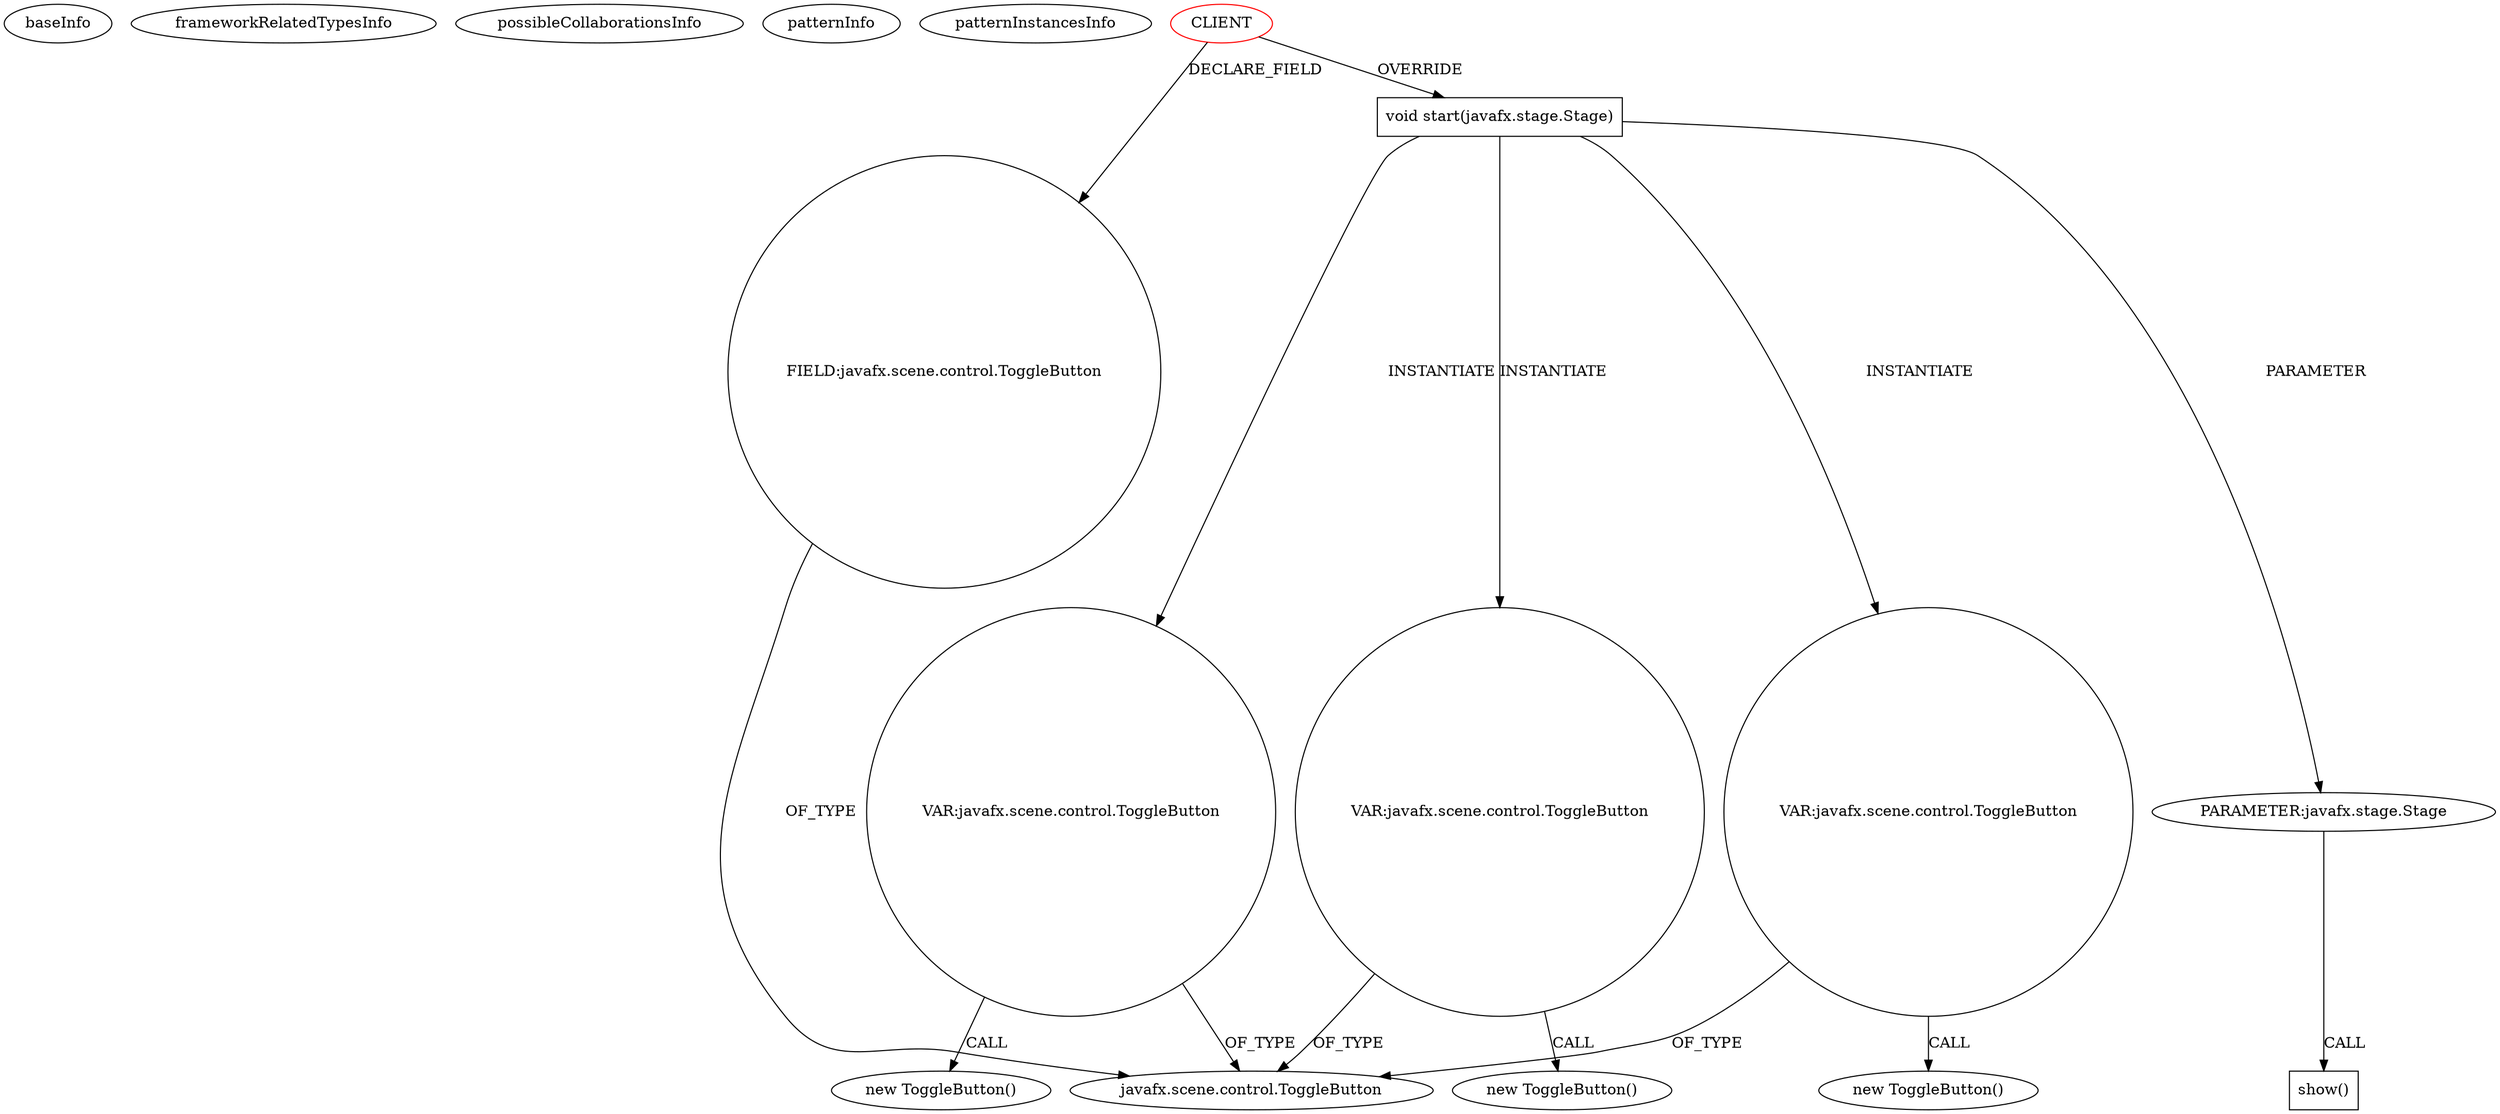 digraph {
baseInfo[graphId=1741,category="pattern",isAnonymous=false,possibleRelation=false]
frameworkRelatedTypesInfo[]
possibleCollaborationsInfo[]
patternInfo[frequency=2.0,patternRootClient=0]
patternInstancesInfo[0="pdehn-TankBot~/pdehn-TankBot/TankBot-master/src/tankbot/api/TankBotApplication.java~TankBotApplication~3827",1="philippone-EMGClassifier~/philippone-EMGClassifier/EMGClassifier-master/src/gui/EMGClassifierGUI.java~EMGClassifierGUI~3875"]
3[label="javafx.scene.control.ToggleButton",vertexType="FRAMEWORK_CLASS_TYPE",isFrameworkType=false]
207[label="VAR:javafx.scene.control.ToggleButton",vertexType="VARIABLE_EXPRESION",isFrameworkType=false,shape=circle]
206[label="new ToggleButton()",vertexType="CONSTRUCTOR_CALL",isFrameworkType=false]
300[label="VAR:javafx.scene.control.ToggleButton",vertexType="VARIABLE_EXPRESION",isFrameworkType=false,shape=circle]
299[label="new ToggleButton()",vertexType="CONSTRUCTOR_CALL",isFrameworkType=false]
306[label="VAR:javafx.scene.control.ToggleButton",vertexType="VARIABLE_EXPRESION",isFrameworkType=false,shape=circle]
305[label="new ToggleButton()",vertexType="CONSTRUCTOR_CALL",isFrameworkType=false]
22[label="void start(javafx.stage.Stage)",vertexType="OVERRIDING_METHOD_DECLARATION",isFrameworkType=false,shape=box]
0[label="CLIENT",vertexType="ROOT_CLIENT_CLASS_DECLARATION",isFrameworkType=false,color=red]
23[label="PARAMETER:javafx.stage.Stage",vertexType="PARAMETER_DECLARATION",isFrameworkType=false]
434[label="show()",vertexType="INSIDE_CALL",isFrameworkType=false,shape=box]
6[label="FIELD:javafx.scene.control.ToggleButton",vertexType="FIELD_DECLARATION",isFrameworkType=false,shape=circle]
300->3[label="OF_TYPE"]
23->434[label="CALL"]
22->207[label="INSTANTIATE"]
0->22[label="OVERRIDE"]
6->3[label="OF_TYPE"]
0->6[label="DECLARE_FIELD"]
22->306[label="INSTANTIATE"]
306->305[label="CALL"]
22->23[label="PARAMETER"]
207->206[label="CALL"]
22->300[label="INSTANTIATE"]
306->3[label="OF_TYPE"]
300->299[label="CALL"]
207->3[label="OF_TYPE"]
}
